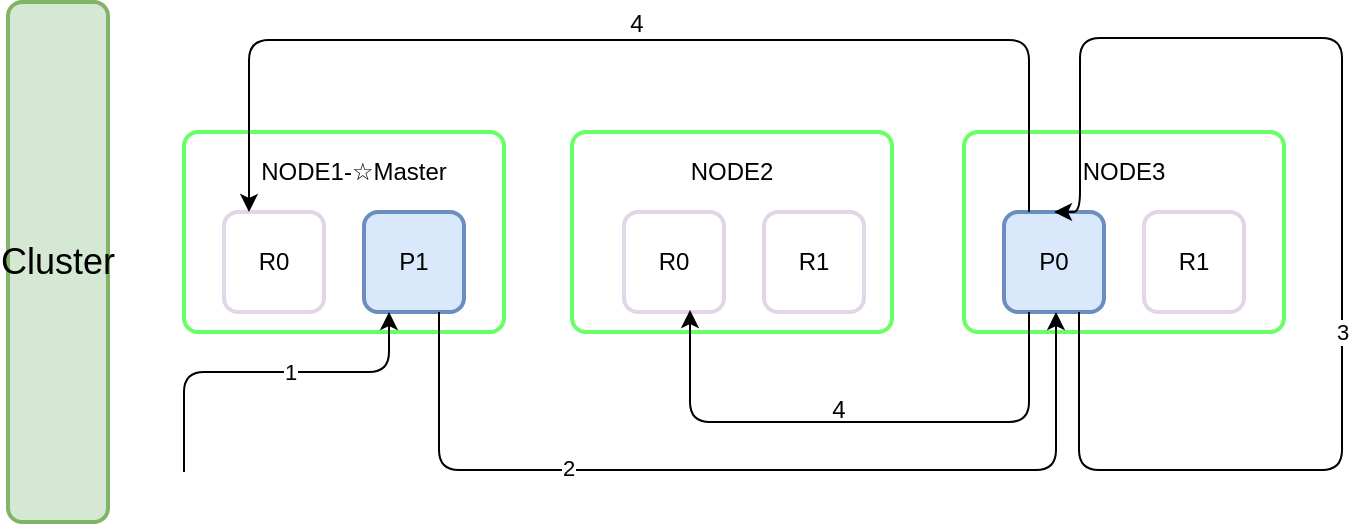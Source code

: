 <mxfile version="14.7.6" type="github">
  <diagram id="QjUY8rd6lTutOXnf1ftp" name="Page-1">
    <mxGraphModel dx="1038" dy="580" grid="0" gridSize="10" guides="1" tooltips="1" connect="1" arrows="1" fold="1" page="1" pageScale="1" pageWidth="827" pageHeight="1169" math="0" shadow="0">
      <root>
        <mxCell id="0" />
        <mxCell id="1" parent="0" />
        <mxCell id="_9kBscbex0TnuzICBj4Y-4" value="&lt;font style=&quot;font-size: 18px&quot;&gt;Cluster&lt;/font&gt;" style="rounded=1;whiteSpace=wrap;html=1;absoluteArcSize=1;arcSize=14;strokeWidth=2;fillColor=#d5e8d4;strokeColor=#82b366;" parent="1" vertex="1">
          <mxGeometry x="94" y="120" width="50" height="260" as="geometry" />
        </mxCell>
        <mxCell id="_9kBscbex0TnuzICBj4Y-5" value="" style="rounded=1;whiteSpace=wrap;html=1;absoluteArcSize=1;arcSize=14;strokeWidth=2;strokeColor=#66FF66;" parent="1" vertex="1">
          <mxGeometry x="182" y="185" width="160" height="100" as="geometry" />
        </mxCell>
        <mxCell id="_9kBscbex0TnuzICBj4Y-8" value="R0" style="rounded=1;whiteSpace=wrap;html=1;absoluteArcSize=1;arcSize=14;strokeWidth=2;strokeColor=#E1D5E7;" parent="1" vertex="1">
          <mxGeometry x="202" y="225" width="50" height="50" as="geometry" />
        </mxCell>
        <mxCell id="_9kBscbex0TnuzICBj4Y-9" value="" style="rounded=1;whiteSpace=wrap;html=1;absoluteArcSize=1;arcSize=14;strokeWidth=2;strokeColor=#66FF66;" parent="1" vertex="1">
          <mxGeometry x="376" y="185" width="160" height="100" as="geometry" />
        </mxCell>
        <mxCell id="_9kBscbex0TnuzICBj4Y-10" value="" style="rounded=1;whiteSpace=wrap;html=1;absoluteArcSize=1;arcSize=14;strokeWidth=2;strokeColor=#66FF66;" parent="1" vertex="1">
          <mxGeometry x="572" y="185" width="160" height="100" as="geometry" />
        </mxCell>
        <mxCell id="_9kBscbex0TnuzICBj4Y-12" value="P1" style="rounded=1;whiteSpace=wrap;html=1;absoluteArcSize=1;arcSize=14;strokeWidth=2;strokeColor=#6c8ebf;fillColor=#dae8fc;" parent="1" vertex="1">
          <mxGeometry x="272" y="225" width="50" height="50" as="geometry" />
        </mxCell>
        <mxCell id="_9kBscbex0TnuzICBj4Y-13" value="R0" style="rounded=1;whiteSpace=wrap;html=1;absoluteArcSize=1;arcSize=14;strokeWidth=2;strokeColor=#E1D5E7;" parent="1" vertex="1">
          <mxGeometry x="402" y="225" width="50" height="50" as="geometry" />
        </mxCell>
        <mxCell id="_9kBscbex0TnuzICBj4Y-14" value="R1" style="rounded=1;whiteSpace=wrap;html=1;absoluteArcSize=1;arcSize=14;strokeWidth=2;strokeColor=#E1D5E7;" parent="1" vertex="1">
          <mxGeometry x="472" y="225" width="50" height="50" as="geometry" />
        </mxCell>
        <mxCell id="_9kBscbex0TnuzICBj4Y-15" value="P0" style="rounded=1;whiteSpace=wrap;html=1;absoluteArcSize=1;arcSize=14;strokeWidth=2;strokeColor=#6c8ebf;fillColor=#dae8fc;" parent="1" vertex="1">
          <mxGeometry x="592" y="225" width="50" height="50" as="geometry" />
        </mxCell>
        <mxCell id="_9kBscbex0TnuzICBj4Y-16" value="R1" style="rounded=1;whiteSpace=wrap;html=1;absoluteArcSize=1;arcSize=14;strokeWidth=2;strokeColor=#E1D5E7;" parent="1" vertex="1">
          <mxGeometry x="662" y="225" width="50" height="50" as="geometry" />
        </mxCell>
        <mxCell id="_9kBscbex0TnuzICBj4Y-18" value="NODE1-☆Master" style="rounded=1;whiteSpace=wrap;html=1;absoluteArcSize=1;arcSize=14;strokeWidth=2;strokeColor=#FFFFFF;fillColor=none;" parent="1" vertex="1">
          <mxGeometry x="202" y="195" width="130" height="20" as="geometry" />
        </mxCell>
        <mxCell id="_9kBscbex0TnuzICBj4Y-20" value="NODE2" style="rounded=1;whiteSpace=wrap;html=1;absoluteArcSize=1;arcSize=14;strokeWidth=2;strokeColor=#FFFFFF;fillColor=none;" parent="1" vertex="1">
          <mxGeometry x="390.5" y="195" width="130" height="20" as="geometry" />
        </mxCell>
        <mxCell id="_9kBscbex0TnuzICBj4Y-21" value="NODE3" style="rounded=1;whiteSpace=wrap;html=1;absoluteArcSize=1;arcSize=14;strokeWidth=2;strokeColor=#FFFFFF;fillColor=none;" parent="1" vertex="1">
          <mxGeometry x="587" y="195" width="130" height="20" as="geometry" />
        </mxCell>
        <mxCell id="_9kBscbex0TnuzICBj4Y-26" value="1" style="edgeStyle=elbowEdgeStyle;elbow=vertical;endArrow=classic;html=1;entryX=0.25;entryY=1;entryDx=0;entryDy=0;strokeWidth=1;" parent="1" target="_9kBscbex0TnuzICBj4Y-12" edge="1">
          <mxGeometry x="0.128" width="50" height="50" relative="1" as="geometry">
            <mxPoint x="182" y="355" as="sourcePoint" />
            <mxPoint x="302" y="305" as="targetPoint" />
            <Array as="points">
              <mxPoint x="218" y="305" />
              <mxPoint x="282" y="305" />
            </Array>
            <mxPoint as="offset" />
          </mxGeometry>
        </mxCell>
        <mxCell id="_9kBscbex0TnuzICBj4Y-27" value="" style="edgeStyle=elbowEdgeStyle;elbow=vertical;endArrow=classic;html=1;exitX=0.75;exitY=1;exitDx=0;exitDy=0;" parent="1" source="_9kBscbex0TnuzICBj4Y-12" edge="1">
          <mxGeometry width="50" height="50" relative="1" as="geometry">
            <mxPoint x="326" y="315" as="sourcePoint" />
            <mxPoint x="618" y="275" as="targetPoint" />
            <Array as="points">
              <mxPoint x="503" y="354" />
              <mxPoint x="631" y="275" />
              <mxPoint x="388" y="294" />
              <mxPoint x="425" y="304" />
              <mxPoint x="435" y="314" />
              <mxPoint x="442" y="325" />
              <mxPoint x="582" y="335" />
            </Array>
          </mxGeometry>
        </mxCell>
        <mxCell id="_9kBscbex0TnuzICBj4Y-28" value="2" style="edgeLabel;html=1;align=center;verticalAlign=middle;resizable=0;points=[];" parent="_9kBscbex0TnuzICBj4Y-27" vertex="1" connectable="0">
          <mxGeometry x="-0.386" y="1" relative="1" as="geometry">
            <mxPoint as="offset" />
          </mxGeometry>
        </mxCell>
        <mxCell id="8MhI1Fw5w1LFUC4MnuMZ-23" value="" style="edgeStyle=segmentEdgeStyle;endArrow=classic;html=1;strokeWidth=1;exitX=0.75;exitY=1;exitDx=0;exitDy=0;entryX=0.5;entryY=0;entryDx=0;entryDy=0;" edge="1" parent="1" source="_9kBscbex0TnuzICBj4Y-15" target="_9kBscbex0TnuzICBj4Y-15">
          <mxGeometry width="50" height="50" relative="1" as="geometry">
            <mxPoint x="631" y="370" as="sourcePoint" />
            <mxPoint x="617" y="151" as="targetPoint" />
            <Array as="points">
              <mxPoint x="630" y="354" />
              <mxPoint x="761" y="354" />
              <mxPoint x="761" y="138" />
              <mxPoint x="630" y="138" />
              <mxPoint x="630" y="225" />
            </Array>
          </mxGeometry>
        </mxCell>
        <mxCell id="8MhI1Fw5w1LFUC4MnuMZ-24" value="3" style="edgeLabel;html=1;align=center;verticalAlign=middle;resizable=0;points=[];" vertex="1" connectable="0" parent="8MhI1Fw5w1LFUC4MnuMZ-23">
          <mxGeometry x="-0.149" relative="1" as="geometry">
            <mxPoint as="offset" />
          </mxGeometry>
        </mxCell>
        <mxCell id="8MhI1Fw5w1LFUC4MnuMZ-26" value="" style="edgeStyle=segmentEdgeStyle;endArrow=classic;html=1;strokeWidth=1;exitX=0.25;exitY=1;exitDx=0;exitDy=0;" edge="1" parent="1" source="_9kBscbex0TnuzICBj4Y-15">
          <mxGeometry width="50" height="50" relative="1" as="geometry">
            <mxPoint x="606" y="316" as="sourcePoint" />
            <mxPoint x="435" y="274" as="targetPoint" />
            <Array as="points">
              <mxPoint x="605" y="330" />
              <mxPoint x="435" y="330" />
            </Array>
          </mxGeometry>
        </mxCell>
        <mxCell id="8MhI1Fw5w1LFUC4MnuMZ-27" value="4" style="text;html=1;align=center;verticalAlign=middle;resizable=0;points=[];autosize=1;strokeColor=none;" vertex="1" parent="1">
          <mxGeometry x="501" y="315" width="16" height="18" as="geometry" />
        </mxCell>
        <mxCell id="8MhI1Fw5w1LFUC4MnuMZ-29" value="" style="edgeStyle=segmentEdgeStyle;endArrow=classic;html=1;strokeWidth=1;exitX=0.25;exitY=0;exitDx=0;exitDy=0;entryX=0.25;entryY=0;entryDx=0;entryDy=0;" edge="1" parent="1" source="_9kBscbex0TnuzICBj4Y-15" target="_9kBscbex0TnuzICBj4Y-8">
          <mxGeometry width="50" height="50" relative="1" as="geometry">
            <mxPoint x="548" y="138" as="sourcePoint" />
            <mxPoint x="598" y="88" as="targetPoint" />
            <Array as="points">
              <mxPoint x="605" y="139" />
              <mxPoint x="215" y="139" />
            </Array>
          </mxGeometry>
        </mxCell>
        <mxCell id="8MhI1Fw5w1LFUC4MnuMZ-30" value="4" style="text;html=1;align=center;verticalAlign=middle;resizable=0;points=[];autosize=1;strokeColor=none;" vertex="1" parent="1">
          <mxGeometry x="400" y="122" width="16" height="18" as="geometry" />
        </mxCell>
      </root>
    </mxGraphModel>
  </diagram>
</mxfile>
